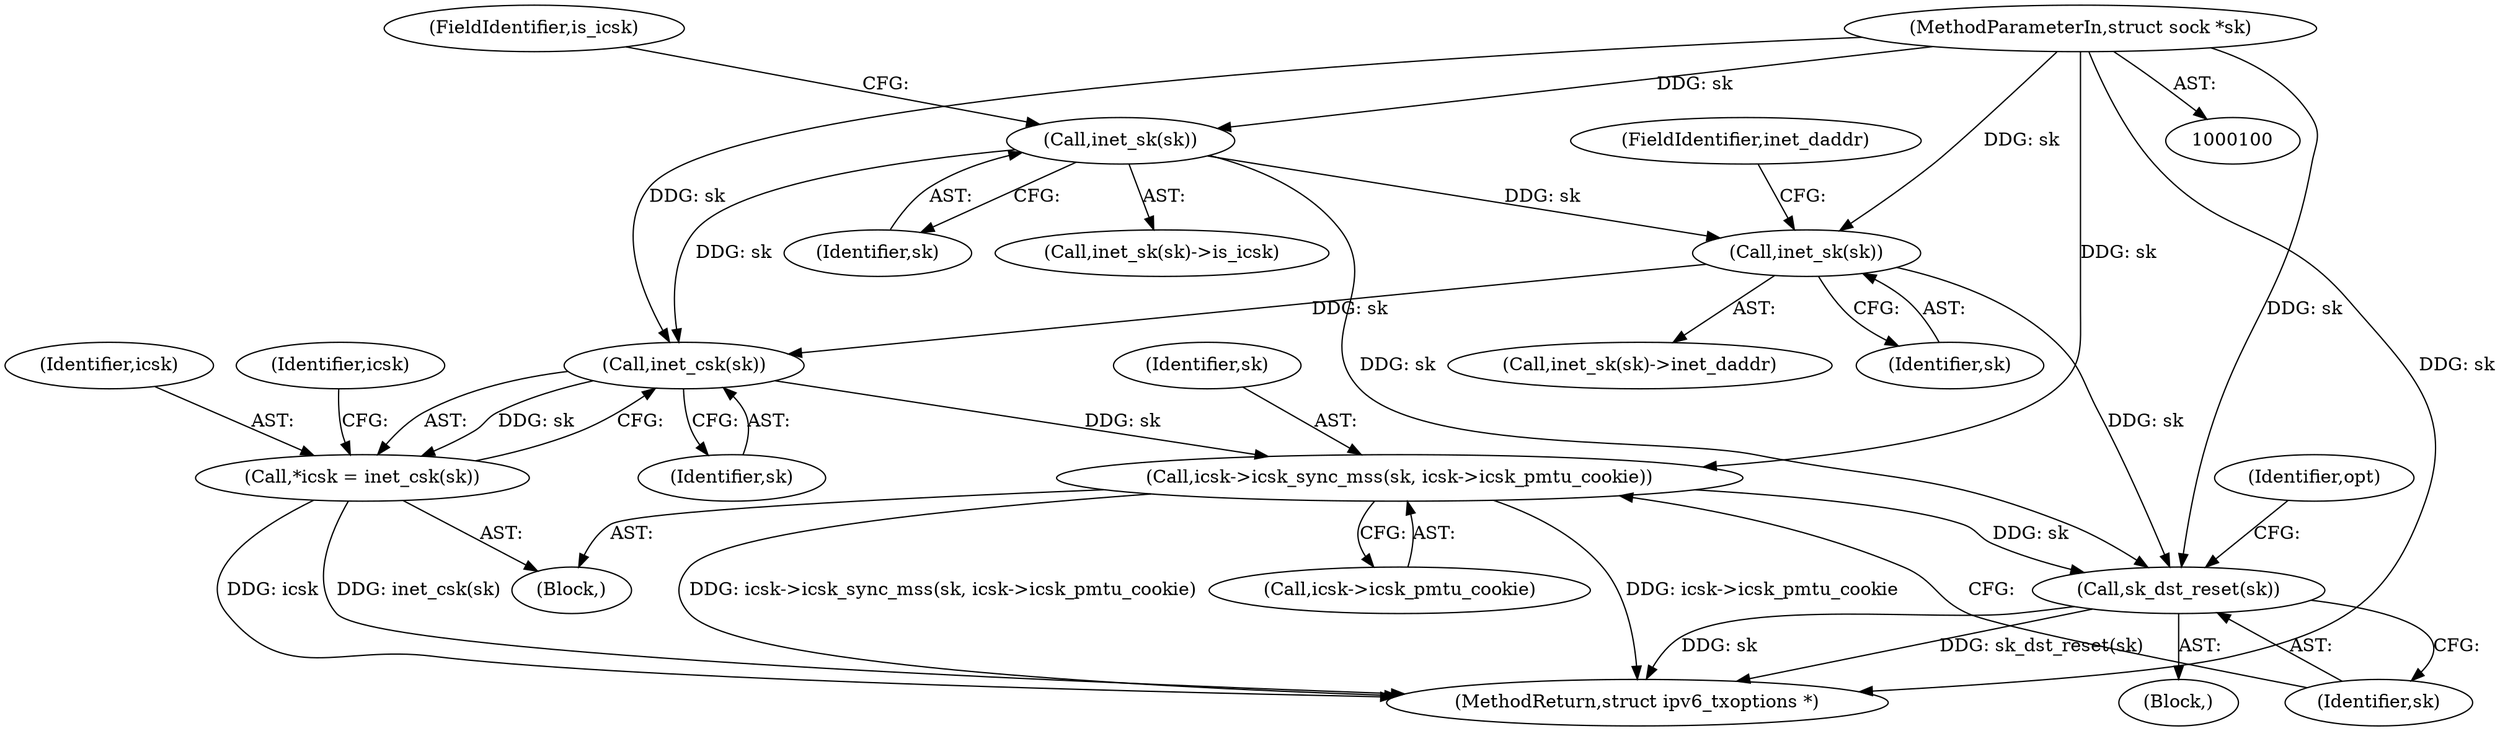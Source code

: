 digraph "0_linux_45f6fad84cc305103b28d73482b344d7f5b76f39_12@pointer" {
"1000134" [label="(Call,inet_csk(sk))"];
"1000106" [label="(Call,inet_sk(sk))"];
"1000101" [label="(MethodParameterIn,struct sock *sk)"];
"1000126" [label="(Call,inet_sk(sk))"];
"1000132" [label="(Call,*icsk = inet_csk(sk))"];
"1000147" [label="(Call,icsk->icsk_sync_mss(sk, icsk->icsk_pmtu_cookie))"];
"1000152" [label="(Call,sk_dst_reset(sk))"];
"1000108" [label="(FieldIdentifier,is_icsk)"];
"1000130" [label="(Block,)"];
"1000125" [label="(Call,inet_sk(sk)->inet_daddr)"];
"1000138" [label="(Identifier,icsk)"];
"1000106" [label="(Call,inet_sk(sk))"];
"1000101" [label="(MethodParameterIn,struct sock *sk)"];
"1000127" [label="(Identifier,sk)"];
"1000133" [label="(Identifier,icsk)"];
"1000135" [label="(Identifier,sk)"];
"1000147" [label="(Call,icsk->icsk_sync_mss(sk, icsk->icsk_pmtu_cookie))"];
"1000156" [label="(MethodReturn,struct ipv6_txoptions *)"];
"1000152" [label="(Call,sk_dst_reset(sk))"];
"1000128" [label="(FieldIdentifier,inet_daddr)"];
"1000149" [label="(Call,icsk->icsk_pmtu_cookie)"];
"1000107" [label="(Identifier,sk)"];
"1000134" [label="(Call,inet_csk(sk))"];
"1000148" [label="(Identifier,sk)"];
"1000155" [label="(Identifier,opt)"];
"1000103" [label="(Block,)"];
"1000126" [label="(Call,inet_sk(sk))"];
"1000132" [label="(Call,*icsk = inet_csk(sk))"];
"1000153" [label="(Identifier,sk)"];
"1000105" [label="(Call,inet_sk(sk)->is_icsk)"];
"1000134" -> "1000132"  [label="AST: "];
"1000134" -> "1000135"  [label="CFG: "];
"1000135" -> "1000134"  [label="AST: "];
"1000132" -> "1000134"  [label="CFG: "];
"1000134" -> "1000132"  [label="DDG: sk"];
"1000106" -> "1000134"  [label="DDG: sk"];
"1000126" -> "1000134"  [label="DDG: sk"];
"1000101" -> "1000134"  [label="DDG: sk"];
"1000134" -> "1000147"  [label="DDG: sk"];
"1000106" -> "1000105"  [label="AST: "];
"1000106" -> "1000107"  [label="CFG: "];
"1000107" -> "1000106"  [label="AST: "];
"1000108" -> "1000106"  [label="CFG: "];
"1000101" -> "1000106"  [label="DDG: sk"];
"1000106" -> "1000126"  [label="DDG: sk"];
"1000106" -> "1000152"  [label="DDG: sk"];
"1000101" -> "1000100"  [label="AST: "];
"1000101" -> "1000156"  [label="DDG: sk"];
"1000101" -> "1000126"  [label="DDG: sk"];
"1000101" -> "1000147"  [label="DDG: sk"];
"1000101" -> "1000152"  [label="DDG: sk"];
"1000126" -> "1000125"  [label="AST: "];
"1000126" -> "1000127"  [label="CFG: "];
"1000127" -> "1000126"  [label="AST: "];
"1000128" -> "1000126"  [label="CFG: "];
"1000126" -> "1000152"  [label="DDG: sk"];
"1000132" -> "1000130"  [label="AST: "];
"1000133" -> "1000132"  [label="AST: "];
"1000138" -> "1000132"  [label="CFG: "];
"1000132" -> "1000156"  [label="DDG: inet_csk(sk)"];
"1000132" -> "1000156"  [label="DDG: icsk"];
"1000147" -> "1000130"  [label="AST: "];
"1000147" -> "1000149"  [label="CFG: "];
"1000148" -> "1000147"  [label="AST: "];
"1000149" -> "1000147"  [label="AST: "];
"1000153" -> "1000147"  [label="CFG: "];
"1000147" -> "1000156"  [label="DDG: icsk->icsk_pmtu_cookie"];
"1000147" -> "1000156"  [label="DDG: icsk->icsk_sync_mss(sk, icsk->icsk_pmtu_cookie)"];
"1000147" -> "1000152"  [label="DDG: sk"];
"1000152" -> "1000103"  [label="AST: "];
"1000152" -> "1000153"  [label="CFG: "];
"1000153" -> "1000152"  [label="AST: "];
"1000155" -> "1000152"  [label="CFG: "];
"1000152" -> "1000156"  [label="DDG: sk"];
"1000152" -> "1000156"  [label="DDG: sk_dst_reset(sk)"];
}

